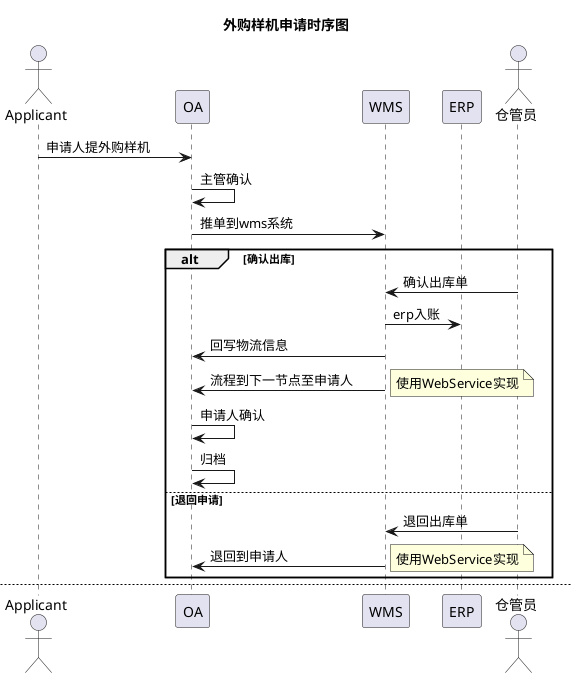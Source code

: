 'http://archive.3zso.com/archives/plantuml-quickstart.html
@startuml
actor Applicant
actor "仓管员"
participant "OA" as OA
participant "WMS" as WMS
participant "ERP" as ERP

title 外购样机申请时序图

Applicant->OA:申请人提外购样机
OA->OA:主管确认
OA->WMS:推单到wms系统
alt 确认出库
    仓管员->WMS:确认出库单
    WMS->ERP:erp入账
    WMS->OA: 回写物流信息
    WMS->OA: 流程到下一节点至申请人
    note right:使用WebService实现
    OA->OA:申请人确认
    OA->OA:归档
else 退回申请
    仓管员->WMS:退回出库单
    WMS->OA:退回到申请人
    note right:使用WebService实现
end

newpage 外购样机退机时序图
'autonumber
actor "仓管员"
Applicant -> OA:申请人提外购样机退机
OA -> WMS:查询提单人外购样机个人明细
OA -> WMS : OA推单到WMS
    alt 销帐
        WMS->ERP:销帐操作
        WMS->OA : 归档流程
    else 不销帐
        alt 确认出库
            仓管员 -> WMS:操作WMS确认入库
            WMS->ERP:写ERP
            WMS->OA:归档流程
            note right:使用WebService实现
        else 退回申请
            仓管员 -> WMS:退回入库单
            WMS->OA:退回到申请人
        end
    end
@enduml